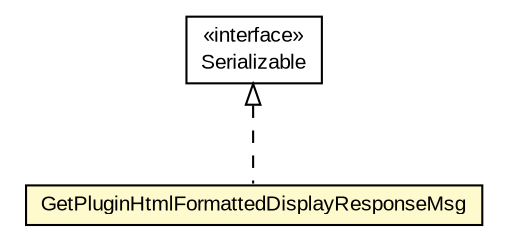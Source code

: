 #!/usr/local/bin/dot
#
# Class diagram 
# Generated by UMLGraph version R5_6-24-gf6e263 (http://www.umlgraph.org/)
#

digraph G {
	edge [fontname="arial",fontsize=10,labelfontname="arial",labelfontsize=10];
	node [fontname="arial",fontsize=10,shape=plaintext];
	nodesep=0.25;
	ranksep=0.5;
	// org.miloss.fgsms.services.interfaces.policyconfiguration.GetPluginHtmlFormattedDisplayResponseMsg
	c585953 [label=<<table title="org.miloss.fgsms.services.interfaces.policyconfiguration.GetPluginHtmlFormattedDisplayResponseMsg" border="0" cellborder="1" cellspacing="0" cellpadding="2" port="p" bgcolor="lemonChiffon" href="./GetPluginHtmlFormattedDisplayResponseMsg.html">
		<tr><td><table border="0" cellspacing="0" cellpadding="1">
<tr><td align="center" balign="center"> GetPluginHtmlFormattedDisplayResponseMsg </td></tr>
		</table></td></tr>
		</table>>, URL="./GetPluginHtmlFormattedDisplayResponseMsg.html", fontname="arial", fontcolor="black", fontsize=10.0];
	//org.miloss.fgsms.services.interfaces.policyconfiguration.GetPluginHtmlFormattedDisplayResponseMsg implements java.io.Serializable
	c586588:p -> c585953:p [dir=back,arrowtail=empty,style=dashed];
	// java.io.Serializable
	c586588 [label=<<table title="java.io.Serializable" border="0" cellborder="1" cellspacing="0" cellpadding="2" port="p" href="http://java.sun.com/j2se/1.4.2/docs/api/java/io/Serializable.html">
		<tr><td><table border="0" cellspacing="0" cellpadding="1">
<tr><td align="center" balign="center"> &#171;interface&#187; </td></tr>
<tr><td align="center" balign="center"> Serializable </td></tr>
		</table></td></tr>
		</table>>, URL="http://java.sun.com/j2se/1.4.2/docs/api/java/io/Serializable.html", fontname="arial", fontcolor="black", fontsize=10.0];
}

